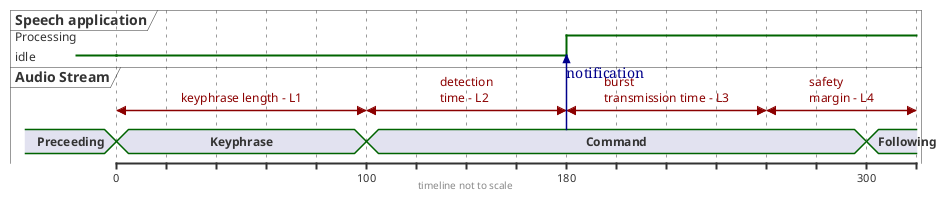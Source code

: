 @startuml

scale max 1024 width

footer: timeline not to scale 
robust "Speech application" as App
concise "Audio Stream" as Audio

App is idle
Audio is "Preceeding"

@App
0 is idle
+180 is Processing

@Audio
0 is Keyphrase
@0 <-> @100 : keyphrase length - L1
@100 <-> @+80 : detection\ntime - L2
@180 <-> @+80 : burst \ntransmission time - L3
Audio@180 -> App@180 : notification
@260 <-> @+60 : safety \nmargin - L4
100 is Command
+200 is Following
@enduml
